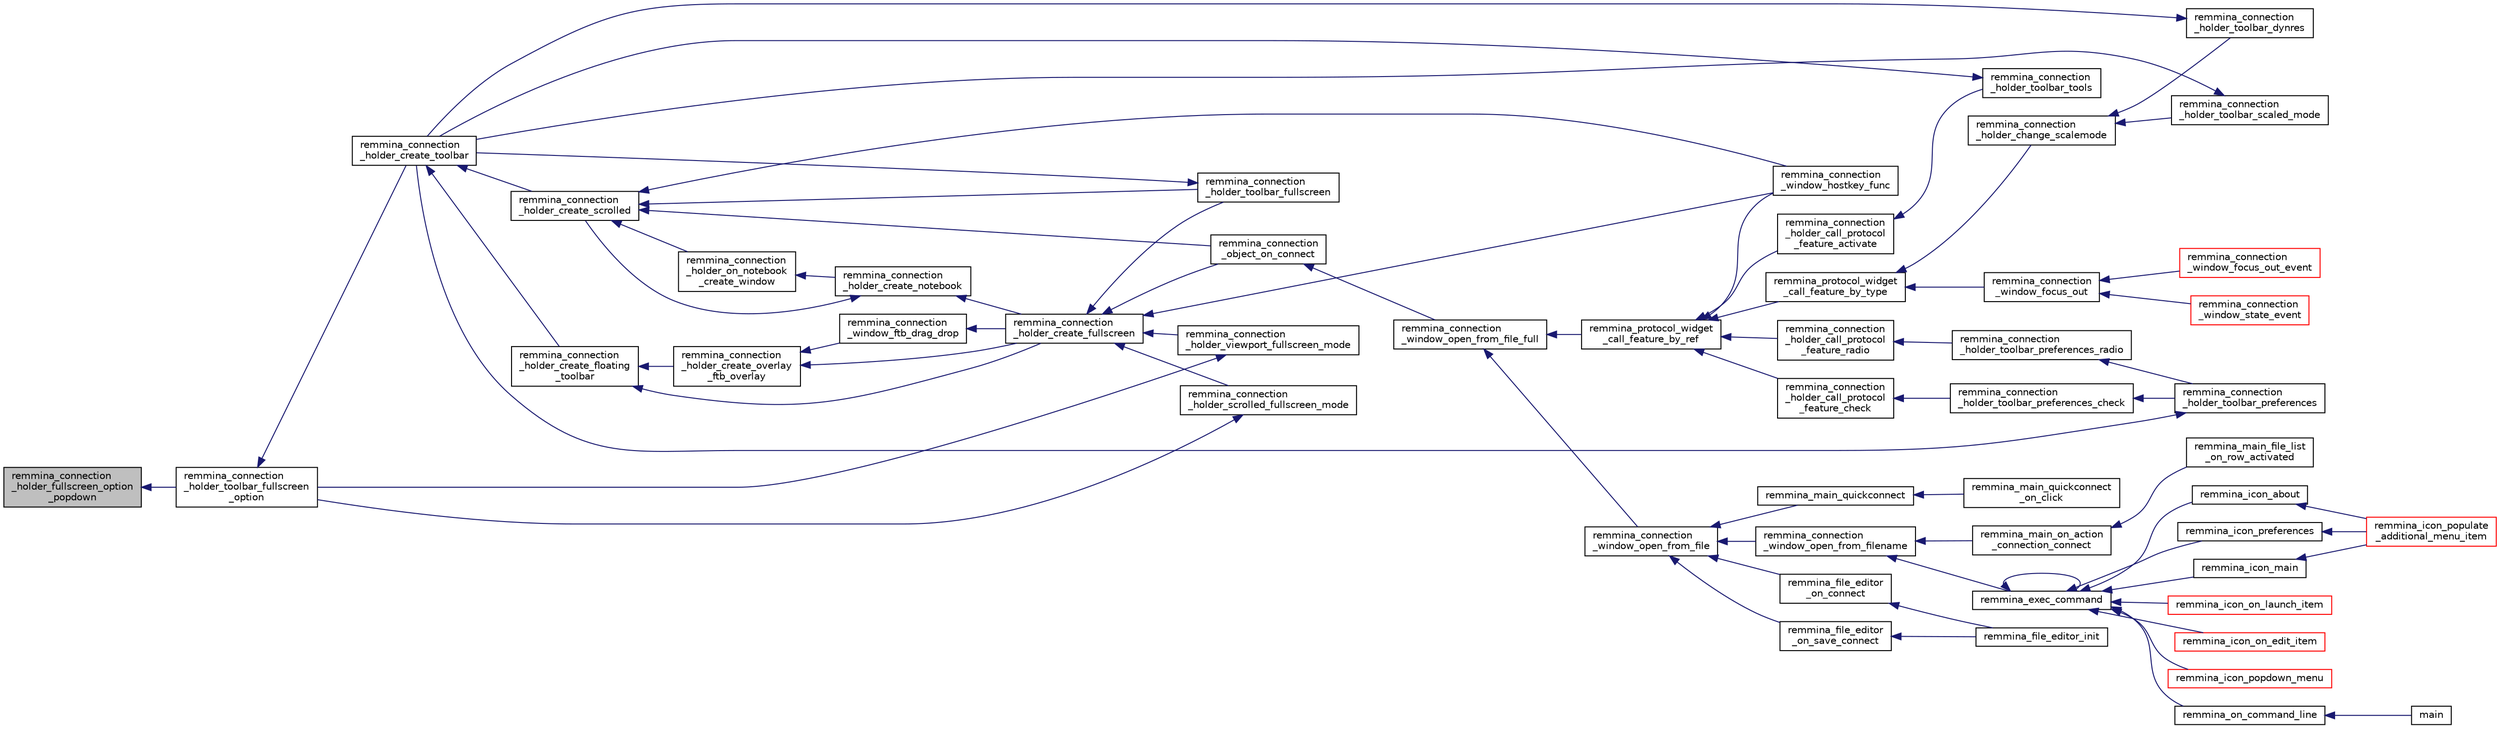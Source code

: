 digraph "remmina_connection_holder_fullscreen_option_popdown"
{
  edge [fontname="Helvetica",fontsize="10",labelfontname="Helvetica",labelfontsize="10"];
  node [fontname="Helvetica",fontsize="10",shape=record];
  rankdir="LR";
  Node4313 [label="remmina_connection\l_holder_fullscreen_option\l_popdown",height=0.2,width=0.4,color="black", fillcolor="grey75", style="filled", fontcolor="black"];
  Node4313 -> Node4314 [dir="back",color="midnightblue",fontsize="10",style="solid",fontname="Helvetica"];
  Node4314 [label="remmina_connection\l_holder_toolbar_fullscreen\l_option",height=0.2,width=0.4,color="black", fillcolor="white", style="filled",URL="$remmina__connection__window_8c.html#a1415cdcbed0e6fe9a7978586bf132207"];
  Node4314 -> Node4315 [dir="back",color="midnightblue",fontsize="10",style="solid",fontname="Helvetica"];
  Node4315 [label="remmina_connection\l_holder_create_toolbar",height=0.2,width=0.4,color="black", fillcolor="white", style="filled",URL="$remmina__connection__window_8c.html#af8138da72278e9e9000276e08a6fd984"];
  Node4315 -> Node4316 [dir="back",color="midnightblue",fontsize="10",style="solid",fontname="Helvetica"];
  Node4316 [label="remmina_connection\l_holder_create_floating\l_toolbar",height=0.2,width=0.4,color="black", fillcolor="white", style="filled",URL="$remmina__connection__window_8c.html#a967dca6c1876afc3e6bcb763f9709d43"];
  Node4316 -> Node4317 [dir="back",color="midnightblue",fontsize="10",style="solid",fontname="Helvetica"];
  Node4317 [label="remmina_connection\l_holder_create_overlay\l_ftb_overlay",height=0.2,width=0.4,color="black", fillcolor="white", style="filled",URL="$remmina__connection__window_8c.html#ab2edcb806312b3367c70fbb13c383ae0"];
  Node4317 -> Node4318 [dir="back",color="midnightblue",fontsize="10",style="solid",fontname="Helvetica"];
  Node4318 [label="remmina_connection\l_window_ftb_drag_drop",height=0.2,width=0.4,color="black", fillcolor="white", style="filled",URL="$remmina__connection__window_8c.html#a15c9b2bd929f8f2bb64d0bb6fa60f067"];
  Node4318 -> Node4319 [dir="back",color="midnightblue",fontsize="10",style="solid",fontname="Helvetica"];
  Node4319 [label="remmina_connection\l_holder_create_fullscreen",height=0.2,width=0.4,color="black", fillcolor="white", style="filled",URL="$remmina__connection__window_8c.html#ae67ca4d276339723c1ff87fc224eaccf"];
  Node4319 -> Node4320 [dir="back",color="midnightblue",fontsize="10",style="solid",fontname="Helvetica"];
  Node4320 [label="remmina_connection\l_holder_toolbar_fullscreen",height=0.2,width=0.4,color="black", fillcolor="white", style="filled",URL="$remmina__connection__window_8c.html#a02ac20f50f1b7b816bd7208127efdbee"];
  Node4320 -> Node4315 [dir="back",color="midnightblue",fontsize="10",style="solid",fontname="Helvetica"];
  Node4319 -> Node4321 [dir="back",color="midnightblue",fontsize="10",style="solid",fontname="Helvetica"];
  Node4321 [label="remmina_connection\l_holder_viewport_fullscreen_mode",height=0.2,width=0.4,color="black", fillcolor="white", style="filled",URL="$remmina__connection__window_8c.html#a0e99d0ff8c39f2c6de508eee9ef498c5"];
  Node4321 -> Node4314 [dir="back",color="midnightblue",fontsize="10",style="solid",fontname="Helvetica"];
  Node4319 -> Node4322 [dir="back",color="midnightblue",fontsize="10",style="solid",fontname="Helvetica"];
  Node4322 [label="remmina_connection\l_holder_scrolled_fullscreen_mode",height=0.2,width=0.4,color="black", fillcolor="white", style="filled",URL="$remmina__connection__window_8c.html#aa25cae5c0e15e13b817b925e42a044a9"];
  Node4322 -> Node4314 [dir="back",color="midnightblue",fontsize="10",style="solid",fontname="Helvetica"];
  Node4319 -> Node4323 [dir="back",color="midnightblue",fontsize="10",style="solid",fontname="Helvetica"];
  Node4323 [label="remmina_connection\l_window_hostkey_func",height=0.2,width=0.4,color="black", fillcolor="white", style="filled",URL="$remmina__connection__window_8c.html#abef663d930076deb3105f86dabe2a9c3"];
  Node4319 -> Node4324 [dir="back",color="midnightblue",fontsize="10",style="solid",fontname="Helvetica"];
  Node4324 [label="remmina_connection\l_object_on_connect",height=0.2,width=0.4,color="black", fillcolor="white", style="filled",URL="$remmina__connection__window_8c.html#a0ad685a873ecef95ec13caba17e0c22e"];
  Node4324 -> Node4325 [dir="back",color="midnightblue",fontsize="10",style="solid",fontname="Helvetica"];
  Node4325 [label="remmina_connection\l_window_open_from_file_full",height=0.2,width=0.4,color="black", fillcolor="white", style="filled",URL="$remmina__connection__window_8h.html#adbf2b670ca3bae96a99cb0b36021a961"];
  Node4325 -> Node4326 [dir="back",color="midnightblue",fontsize="10",style="solid",fontname="Helvetica"];
  Node4326 [label="remmina_connection\l_window_open_from_file",height=0.2,width=0.4,color="black", fillcolor="white", style="filled",URL="$remmina__connection__window_8h.html#a1c7f722a89609523cc4de079cc82f23c"];
  Node4326 -> Node4327 [dir="back",color="midnightblue",fontsize="10",style="solid",fontname="Helvetica"];
  Node4327 [label="remmina_connection\l_window_open_from_filename",height=0.2,width=0.4,color="black", fillcolor="white", style="filled",URL="$remmina__connection__window_8h.html#ab0ed27ef360efc7d92906cbabf9da5db"];
  Node4327 -> Node4328 [dir="back",color="midnightblue",fontsize="10",style="solid",fontname="Helvetica"];
  Node4328 [label="remmina_exec_command",height=0.2,width=0.4,color="black", fillcolor="white", style="filled",URL="$remmina__exec_8h.html#a424cabdcff647797061e7482049d62a7"];
  Node4328 -> Node4329 [dir="back",color="midnightblue",fontsize="10",style="solid",fontname="Helvetica"];
  Node4329 [label="remmina_on_command_line",height=0.2,width=0.4,color="black", fillcolor="white", style="filled",URL="$remmina_8c.html#aeb286fc5bd52ab5382ab8cb495dc2914"];
  Node4329 -> Node4330 [dir="back",color="midnightblue",fontsize="10",style="solid",fontname="Helvetica"];
  Node4330 [label="main",height=0.2,width=0.4,color="black", fillcolor="white", style="filled",URL="$remmina_8c.html#a0ddf1224851353fc92bfbff6f499fa97"];
  Node4328 -> Node4328 [dir="back",color="midnightblue",fontsize="10",style="solid",fontname="Helvetica"];
  Node4328 -> Node4331 [dir="back",color="midnightblue",fontsize="10",style="solid",fontname="Helvetica"];
  Node4331 [label="remmina_icon_main",height=0.2,width=0.4,color="black", fillcolor="white", style="filled",URL="$remmina__icon_8c.html#a920476110ab6410c8fc8cf734109e497"];
  Node4331 -> Node4332 [dir="back",color="midnightblue",fontsize="10",style="solid",fontname="Helvetica"];
  Node4332 [label="remmina_icon_populate\l_additional_menu_item",height=0.2,width=0.4,color="red", fillcolor="white", style="filled",URL="$remmina__icon_8c.html#a8aaf73ed94cf20dcce1c7be26262cb56"];
  Node4328 -> Node4342 [dir="back",color="midnightblue",fontsize="10",style="solid",fontname="Helvetica"];
  Node4342 [label="remmina_icon_preferences",height=0.2,width=0.4,color="black", fillcolor="white", style="filled",URL="$remmina__icon_8c.html#ad3b0e3d12e4854eae05b1afea19da404"];
  Node4342 -> Node4332 [dir="back",color="midnightblue",fontsize="10",style="solid",fontname="Helvetica"];
  Node4328 -> Node4343 [dir="back",color="midnightblue",fontsize="10",style="solid",fontname="Helvetica"];
  Node4343 [label="remmina_icon_about",height=0.2,width=0.4,color="black", fillcolor="white", style="filled",URL="$remmina__icon_8c.html#a5cdf1958ef01e49889bcee2e90e2cf71"];
  Node4343 -> Node4332 [dir="back",color="midnightblue",fontsize="10",style="solid",fontname="Helvetica"];
  Node4328 -> Node4344 [dir="back",color="midnightblue",fontsize="10",style="solid",fontname="Helvetica"];
  Node4344 [label="remmina_icon_on_launch_item",height=0.2,width=0.4,color="red", fillcolor="white", style="filled",URL="$remmina__icon_8c.html#ad1699688680e12abcfd5c74dd2f76d83"];
  Node4328 -> Node4347 [dir="back",color="midnightblue",fontsize="10",style="solid",fontname="Helvetica"];
  Node4347 [label="remmina_icon_on_edit_item",height=0.2,width=0.4,color="red", fillcolor="white", style="filled",URL="$remmina__icon_8c.html#af8708120906a8dc41a7998ebf9ecd129"];
  Node4328 -> Node4348 [dir="back",color="midnightblue",fontsize="10",style="solid",fontname="Helvetica"];
  Node4348 [label="remmina_icon_popdown_menu",height=0.2,width=0.4,color="red", fillcolor="white", style="filled",URL="$remmina__icon_8c.html#a444be76e3c3a065279c5f9abc7fae833"];
  Node4327 -> Node4349 [dir="back",color="midnightblue",fontsize="10",style="solid",fontname="Helvetica"];
  Node4349 [label="remmina_main_on_action\l_connection_connect",height=0.2,width=0.4,color="black", fillcolor="white", style="filled",URL="$remmina__main_8c.html#ae023d1cb099a4f7bee79f13760566cbf"];
  Node4349 -> Node4350 [dir="back",color="midnightblue",fontsize="10",style="solid",fontname="Helvetica"];
  Node4350 [label="remmina_main_file_list\l_on_row_activated",height=0.2,width=0.4,color="black", fillcolor="white", style="filled",URL="$remmina__main_8c.html#aba1a89a2400c5cc8373c6bd34602ac10"];
  Node4326 -> Node4351 [dir="back",color="midnightblue",fontsize="10",style="solid",fontname="Helvetica"];
  Node4351 [label="remmina_file_editor\l_on_connect",height=0.2,width=0.4,color="black", fillcolor="white", style="filled",URL="$remmina__file__editor_8c.html#a73b8581fd1fd77532b748d91a2951f25"];
  Node4351 -> Node4335 [dir="back",color="midnightblue",fontsize="10",style="solid",fontname="Helvetica"];
  Node4335 [label="remmina_file_editor_init",height=0.2,width=0.4,color="black", fillcolor="white", style="filled",URL="$remmina__file__editor_8c.html#a9afd8d41c66f547320930eb331f3124d"];
  Node4326 -> Node4336 [dir="back",color="midnightblue",fontsize="10",style="solid",fontname="Helvetica"];
  Node4336 [label="remmina_file_editor\l_on_save_connect",height=0.2,width=0.4,color="black", fillcolor="white", style="filled",URL="$remmina__file__editor_8c.html#a57224f3f69f04f398de563b71be6b18e"];
  Node4336 -> Node4335 [dir="back",color="midnightblue",fontsize="10",style="solid",fontname="Helvetica"];
  Node4326 -> Node4352 [dir="back",color="midnightblue",fontsize="10",style="solid",fontname="Helvetica"];
  Node4352 [label="remmina_main_quickconnect",height=0.2,width=0.4,color="black", fillcolor="white", style="filled",URL="$remmina__main_8c.html#a802458852abacebfb16f1f4295806a01"];
  Node4352 -> Node4353 [dir="back",color="midnightblue",fontsize="10",style="solid",fontname="Helvetica"];
  Node4353 [label="remmina_main_quickconnect\l_on_click",height=0.2,width=0.4,color="black", fillcolor="white", style="filled",URL="$remmina__main_8c.html#a210e9e04c7c97cc86412044de31f659d"];
  Node4325 -> Node4354 [dir="back",color="midnightblue",fontsize="10",style="solid",fontname="Helvetica"];
  Node4354 [label="remmina_protocol_widget\l_call_feature_by_ref",height=0.2,width=0.4,color="black", fillcolor="white", style="filled",URL="$remmina__protocol__widget_8h.html#a605b69a9aa4393024369cc5070488692"];
  Node4354 -> Node4355 [dir="back",color="midnightblue",fontsize="10",style="solid",fontname="Helvetica"];
  Node4355 [label="remmina_connection\l_holder_call_protocol\l_feature_radio",height=0.2,width=0.4,color="black", fillcolor="white", style="filled",URL="$remmina__connection__window_8c.html#a86280cb973101817f7410af393bc2f98"];
  Node4355 -> Node4356 [dir="back",color="midnightblue",fontsize="10",style="solid",fontname="Helvetica"];
  Node4356 [label="remmina_connection\l_holder_toolbar_preferences_radio",height=0.2,width=0.4,color="black", fillcolor="white", style="filled",URL="$remmina__connection__window_8c.html#a1ddab4aacc284c606ab237eae9c0b5a9"];
  Node4356 -> Node4357 [dir="back",color="midnightblue",fontsize="10",style="solid",fontname="Helvetica"];
  Node4357 [label="remmina_connection\l_holder_toolbar_preferences",height=0.2,width=0.4,color="black", fillcolor="white", style="filled",URL="$remmina__connection__window_8c.html#a78ec7d6e66d6e6569c1a9a0230c74bc8"];
  Node4357 -> Node4315 [dir="back",color="midnightblue",fontsize="10",style="solid",fontname="Helvetica"];
  Node4354 -> Node4358 [dir="back",color="midnightblue",fontsize="10",style="solid",fontname="Helvetica"];
  Node4358 [label="remmina_connection\l_holder_call_protocol\l_feature_check",height=0.2,width=0.4,color="black", fillcolor="white", style="filled",URL="$remmina__connection__window_8c.html#a8d924ded7fe147df8b5f113e2fb1d6e7"];
  Node4358 -> Node4359 [dir="back",color="midnightblue",fontsize="10",style="solid",fontname="Helvetica"];
  Node4359 [label="remmina_connection\l_holder_toolbar_preferences_check",height=0.2,width=0.4,color="black", fillcolor="white", style="filled",URL="$remmina__connection__window_8c.html#ada0dce340f5f1484c496a2357e8a2c69"];
  Node4359 -> Node4357 [dir="back",color="midnightblue",fontsize="10",style="solid",fontname="Helvetica"];
  Node4354 -> Node4360 [dir="back",color="midnightblue",fontsize="10",style="solid",fontname="Helvetica"];
  Node4360 [label="remmina_connection\l_holder_call_protocol\l_feature_activate",height=0.2,width=0.4,color="black", fillcolor="white", style="filled",URL="$remmina__connection__window_8c.html#a4507b43c6fd10bc68d9512c6b253a552"];
  Node4360 -> Node4361 [dir="back",color="midnightblue",fontsize="10",style="solid",fontname="Helvetica"];
  Node4361 [label="remmina_connection\l_holder_toolbar_tools",height=0.2,width=0.4,color="black", fillcolor="white", style="filled",URL="$remmina__connection__window_8c.html#a51cc0b2274049920f67c71047bd76213"];
  Node4361 -> Node4315 [dir="back",color="midnightblue",fontsize="10",style="solid",fontname="Helvetica"];
  Node4354 -> Node4323 [dir="back",color="midnightblue",fontsize="10",style="solid",fontname="Helvetica"];
  Node4354 -> Node4362 [dir="back",color="midnightblue",fontsize="10",style="solid",fontname="Helvetica"];
  Node4362 [label="remmina_protocol_widget\l_call_feature_by_type",height=0.2,width=0.4,color="black", fillcolor="white", style="filled",URL="$remmina__protocol__widget_8h.html#a6a630e96e5b914d60d678ae8eaad4cd9"];
  Node4362 -> Node4363 [dir="back",color="midnightblue",fontsize="10",style="solid",fontname="Helvetica"];
  Node4363 [label="remmina_connection\l_holder_change_scalemode",height=0.2,width=0.4,color="black", fillcolor="white", style="filled",URL="$remmina__connection__window_8c.html#a5565ebedf82eb9f2d54b7f447b4c930e"];
  Node4363 -> Node4364 [dir="back",color="midnightblue",fontsize="10",style="solid",fontname="Helvetica"];
  Node4364 [label="remmina_connection\l_holder_toolbar_dynres",height=0.2,width=0.4,color="black", fillcolor="white", style="filled",URL="$remmina__connection__window_8c.html#a576e3800c7371f63b27e3832848ac4e5"];
  Node4364 -> Node4315 [dir="back",color="midnightblue",fontsize="10",style="solid",fontname="Helvetica"];
  Node4363 -> Node4365 [dir="back",color="midnightblue",fontsize="10",style="solid",fontname="Helvetica"];
  Node4365 [label="remmina_connection\l_holder_toolbar_scaled_mode",height=0.2,width=0.4,color="black", fillcolor="white", style="filled",URL="$remmina__connection__window_8c.html#ad6136dd7c0867a5a5f1c0b0645632ee4"];
  Node4365 -> Node4315 [dir="back",color="midnightblue",fontsize="10",style="solid",fontname="Helvetica"];
  Node4362 -> Node4366 [dir="back",color="midnightblue",fontsize="10",style="solid",fontname="Helvetica"];
  Node4366 [label="remmina_connection\l_window_focus_out",height=0.2,width=0.4,color="black", fillcolor="white", style="filled",URL="$remmina__connection__window_8c.html#a8c242e0a7ee57ed79099c330d696b43f"];
  Node4366 -> Node4367 [dir="back",color="midnightblue",fontsize="10",style="solid",fontname="Helvetica"];
  Node4367 [label="remmina_connection\l_window_focus_out_event",height=0.2,width=0.4,color="red", fillcolor="white", style="filled",URL="$remmina__connection__window_8c.html#a539828a1dd435bee083d82136691176c"];
  Node4366 -> Node4372 [dir="back",color="midnightblue",fontsize="10",style="solid",fontname="Helvetica"];
  Node4372 [label="remmina_connection\l_window_state_event",height=0.2,width=0.4,color="red", fillcolor="white", style="filled",URL="$remmina__connection__window_8c.html#a174d5b1e983a96c98aae2e8078f462bd"];
  Node4317 -> Node4319 [dir="back",color="midnightblue",fontsize="10",style="solid",fontname="Helvetica"];
  Node4316 -> Node4319 [dir="back",color="midnightblue",fontsize="10",style="solid",fontname="Helvetica"];
  Node4315 -> Node4369 [dir="back",color="midnightblue",fontsize="10",style="solid",fontname="Helvetica"];
  Node4369 [label="remmina_connection\l_holder_create_scrolled",height=0.2,width=0.4,color="black", fillcolor="white", style="filled",URL="$remmina__connection__window_8c.html#a57b3656c37df65d276ddd50a16906dc7"];
  Node4369 -> Node4320 [dir="back",color="midnightblue",fontsize="10",style="solid",fontname="Helvetica"];
  Node4369 -> Node4370 [dir="back",color="midnightblue",fontsize="10",style="solid",fontname="Helvetica"];
  Node4370 [label="remmina_connection\l_holder_on_notebook\l_create_window",height=0.2,width=0.4,color="black", fillcolor="white", style="filled",URL="$remmina__connection__window_8c.html#a2f5fc595c1aad851962aa58e2009bcce"];
  Node4370 -> Node4371 [dir="back",color="midnightblue",fontsize="10",style="solid",fontname="Helvetica"];
  Node4371 [label="remmina_connection\l_holder_create_notebook",height=0.2,width=0.4,color="black", fillcolor="white", style="filled",URL="$remmina__connection__window_8c.html#ae616dc409c5775dc73d9a83c1f081705"];
  Node4371 -> Node4369 [dir="back",color="midnightblue",fontsize="10",style="solid",fontname="Helvetica"];
  Node4371 -> Node4319 [dir="back",color="midnightblue",fontsize="10",style="solid",fontname="Helvetica"];
  Node4369 -> Node4323 [dir="back",color="midnightblue",fontsize="10",style="solid",fontname="Helvetica"];
  Node4369 -> Node4324 [dir="back",color="midnightblue",fontsize="10",style="solid",fontname="Helvetica"];
}
